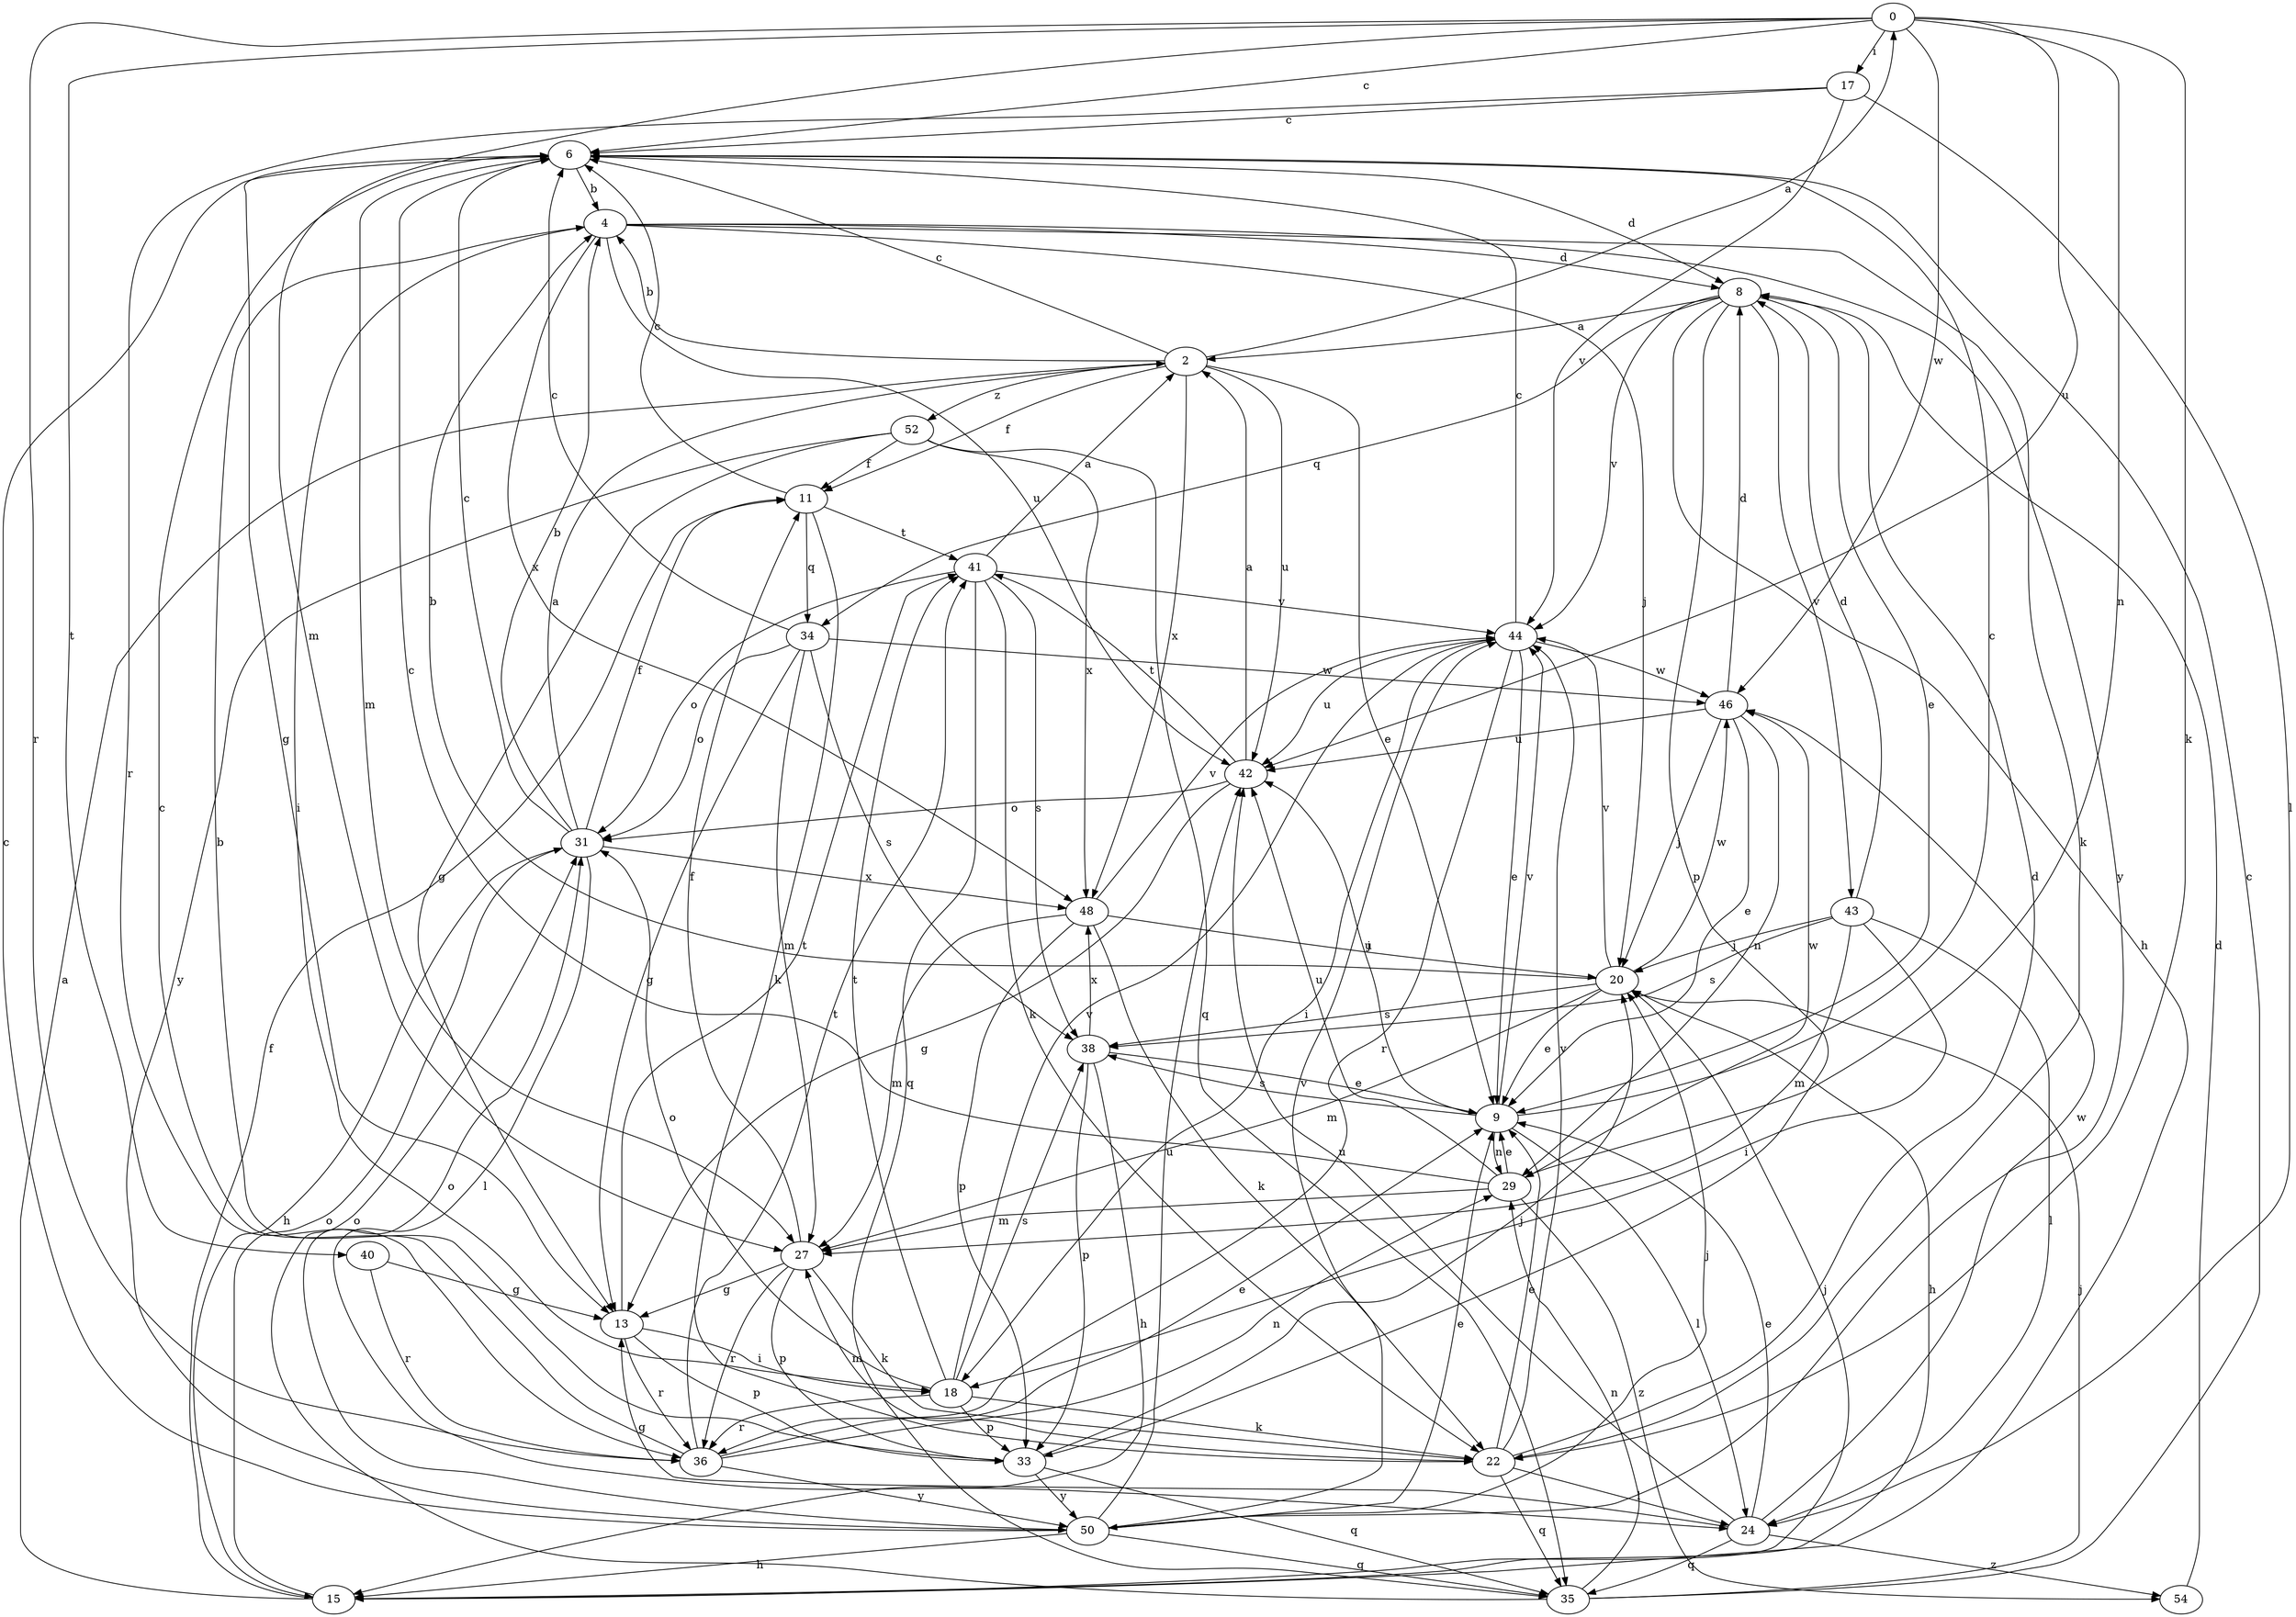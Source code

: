 strict digraph  {
0;
2;
4;
6;
8;
9;
11;
13;
15;
17;
18;
20;
22;
24;
27;
29;
31;
33;
34;
35;
36;
38;
40;
41;
42;
43;
44;
46;
48;
50;
52;
54;
0 -> 6  [label=c];
0 -> 17  [label=i];
0 -> 22  [label=k];
0 -> 27  [label=m];
0 -> 29  [label=n];
0 -> 36  [label=r];
0 -> 40  [label=t];
0 -> 42  [label=u];
0 -> 46  [label=w];
2 -> 0  [label=a];
2 -> 4  [label=b];
2 -> 6  [label=c];
2 -> 9  [label=e];
2 -> 11  [label=f];
2 -> 42  [label=u];
2 -> 48  [label=x];
2 -> 52  [label=z];
4 -> 8  [label=d];
4 -> 18  [label=i];
4 -> 20  [label=j];
4 -> 22  [label=k];
4 -> 42  [label=u];
4 -> 48  [label=x];
4 -> 50  [label=y];
6 -> 4  [label=b];
6 -> 8  [label=d];
6 -> 13  [label=g];
6 -> 27  [label=m];
8 -> 2  [label=a];
8 -> 9  [label=e];
8 -> 15  [label=h];
8 -> 33  [label=p];
8 -> 34  [label=q];
8 -> 43  [label=v];
8 -> 44  [label=v];
9 -> 6  [label=c];
9 -> 24  [label=l];
9 -> 29  [label=n];
9 -> 38  [label=s];
9 -> 42  [label=u];
9 -> 44  [label=v];
11 -> 6  [label=c];
11 -> 22  [label=k];
11 -> 34  [label=q];
11 -> 41  [label=t];
13 -> 18  [label=i];
13 -> 33  [label=p];
13 -> 36  [label=r];
13 -> 41  [label=t];
15 -> 2  [label=a];
15 -> 11  [label=f];
15 -> 20  [label=j];
15 -> 31  [label=o];
17 -> 6  [label=c];
17 -> 24  [label=l];
17 -> 36  [label=r];
17 -> 44  [label=v];
18 -> 22  [label=k];
18 -> 31  [label=o];
18 -> 33  [label=p];
18 -> 36  [label=r];
18 -> 38  [label=s];
18 -> 41  [label=t];
18 -> 44  [label=v];
20 -> 4  [label=b];
20 -> 9  [label=e];
20 -> 15  [label=h];
20 -> 27  [label=m];
20 -> 38  [label=s];
20 -> 44  [label=v];
20 -> 46  [label=w];
22 -> 8  [label=d];
22 -> 9  [label=e];
22 -> 24  [label=l];
22 -> 27  [label=m];
22 -> 35  [label=q];
22 -> 44  [label=v];
24 -> 9  [label=e];
24 -> 13  [label=g];
24 -> 35  [label=q];
24 -> 42  [label=u];
24 -> 46  [label=w];
24 -> 54  [label=z];
27 -> 11  [label=f];
27 -> 13  [label=g];
27 -> 22  [label=k];
27 -> 33  [label=p];
27 -> 36  [label=r];
29 -> 6  [label=c];
29 -> 9  [label=e];
29 -> 27  [label=m];
29 -> 42  [label=u];
29 -> 46  [label=w];
29 -> 54  [label=z];
31 -> 2  [label=a];
31 -> 4  [label=b];
31 -> 6  [label=c];
31 -> 11  [label=f];
31 -> 15  [label=h];
31 -> 24  [label=l];
31 -> 48  [label=x];
33 -> 4  [label=b];
33 -> 20  [label=j];
33 -> 35  [label=q];
33 -> 50  [label=y];
34 -> 6  [label=c];
34 -> 13  [label=g];
34 -> 27  [label=m];
34 -> 31  [label=o];
34 -> 38  [label=s];
34 -> 46  [label=w];
35 -> 6  [label=c];
35 -> 20  [label=j];
35 -> 29  [label=n];
35 -> 31  [label=o];
36 -> 6  [label=c];
36 -> 9  [label=e];
36 -> 29  [label=n];
36 -> 41  [label=t];
36 -> 50  [label=y];
38 -> 9  [label=e];
38 -> 15  [label=h];
38 -> 33  [label=p];
38 -> 48  [label=x];
40 -> 13  [label=g];
40 -> 36  [label=r];
41 -> 2  [label=a];
41 -> 22  [label=k];
41 -> 31  [label=o];
41 -> 35  [label=q];
41 -> 38  [label=s];
41 -> 44  [label=v];
42 -> 2  [label=a];
42 -> 13  [label=g];
42 -> 31  [label=o];
42 -> 41  [label=t];
43 -> 8  [label=d];
43 -> 18  [label=i];
43 -> 20  [label=j];
43 -> 24  [label=l];
43 -> 27  [label=m];
43 -> 38  [label=s];
44 -> 6  [label=c];
44 -> 9  [label=e];
44 -> 18  [label=i];
44 -> 36  [label=r];
44 -> 42  [label=u];
44 -> 46  [label=w];
46 -> 8  [label=d];
46 -> 9  [label=e];
46 -> 20  [label=j];
46 -> 29  [label=n];
46 -> 42  [label=u];
48 -> 20  [label=j];
48 -> 22  [label=k];
48 -> 27  [label=m];
48 -> 33  [label=p];
48 -> 44  [label=v];
50 -> 6  [label=c];
50 -> 9  [label=e];
50 -> 15  [label=h];
50 -> 20  [label=j];
50 -> 31  [label=o];
50 -> 35  [label=q];
50 -> 42  [label=u];
50 -> 44  [label=v];
52 -> 11  [label=f];
52 -> 13  [label=g];
52 -> 35  [label=q];
52 -> 48  [label=x];
52 -> 50  [label=y];
54 -> 8  [label=d];
}
